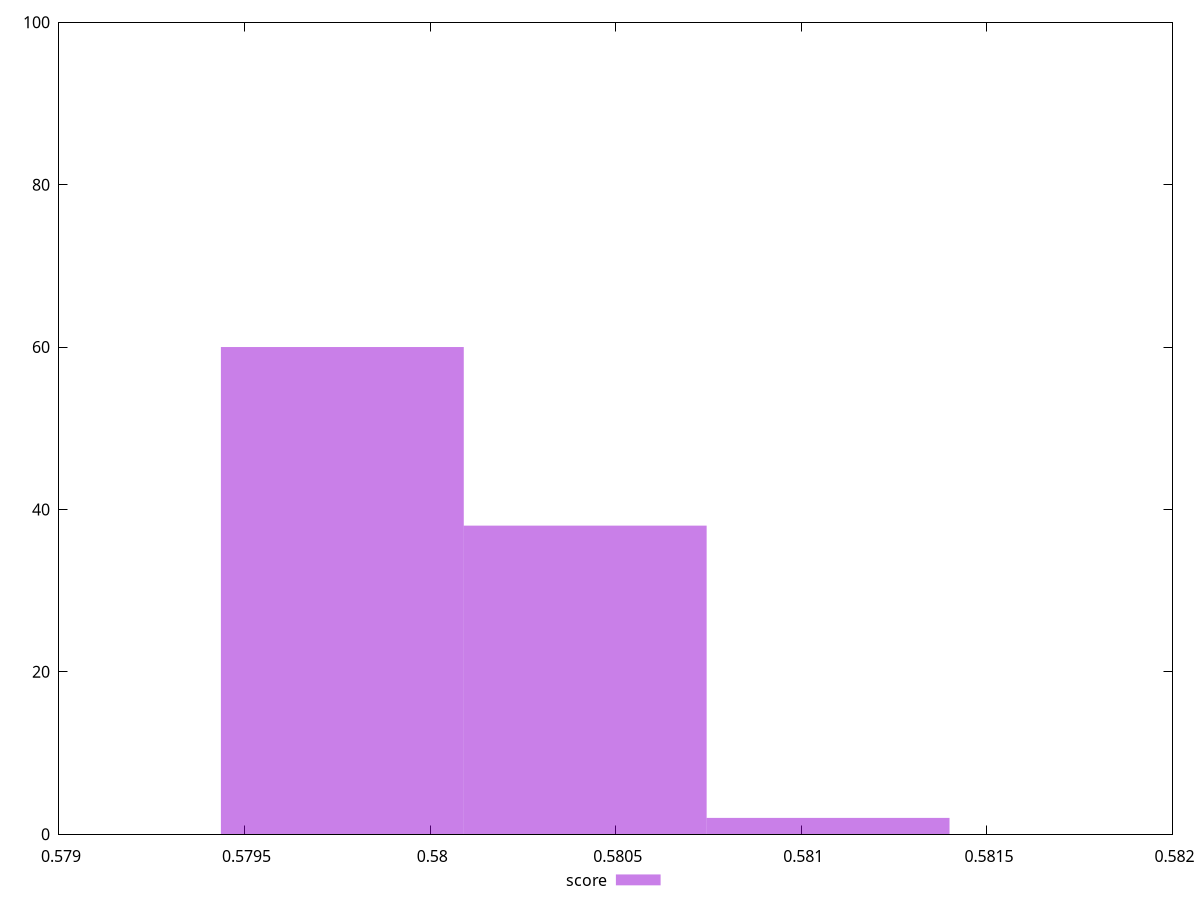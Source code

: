 reset
set terminal svg size 640, 490 enhanced background rgb 'white'
set output "report_00007_2020-12-11T15:55:29.892Z/uses-rel-preload/samples/pages+cached+nointeractive/score/histogram.svg"

$score <<EOF
0.5797633458875855 60
0.5804177063231245 38
0.5810720667586635 2
EOF

set key outside below
set boxwidth 0.0006543604355390355
set yrange [0:100]
set style fill transparent solid 0.5 noborder

plot \
  $score title "score" with boxes, \


reset